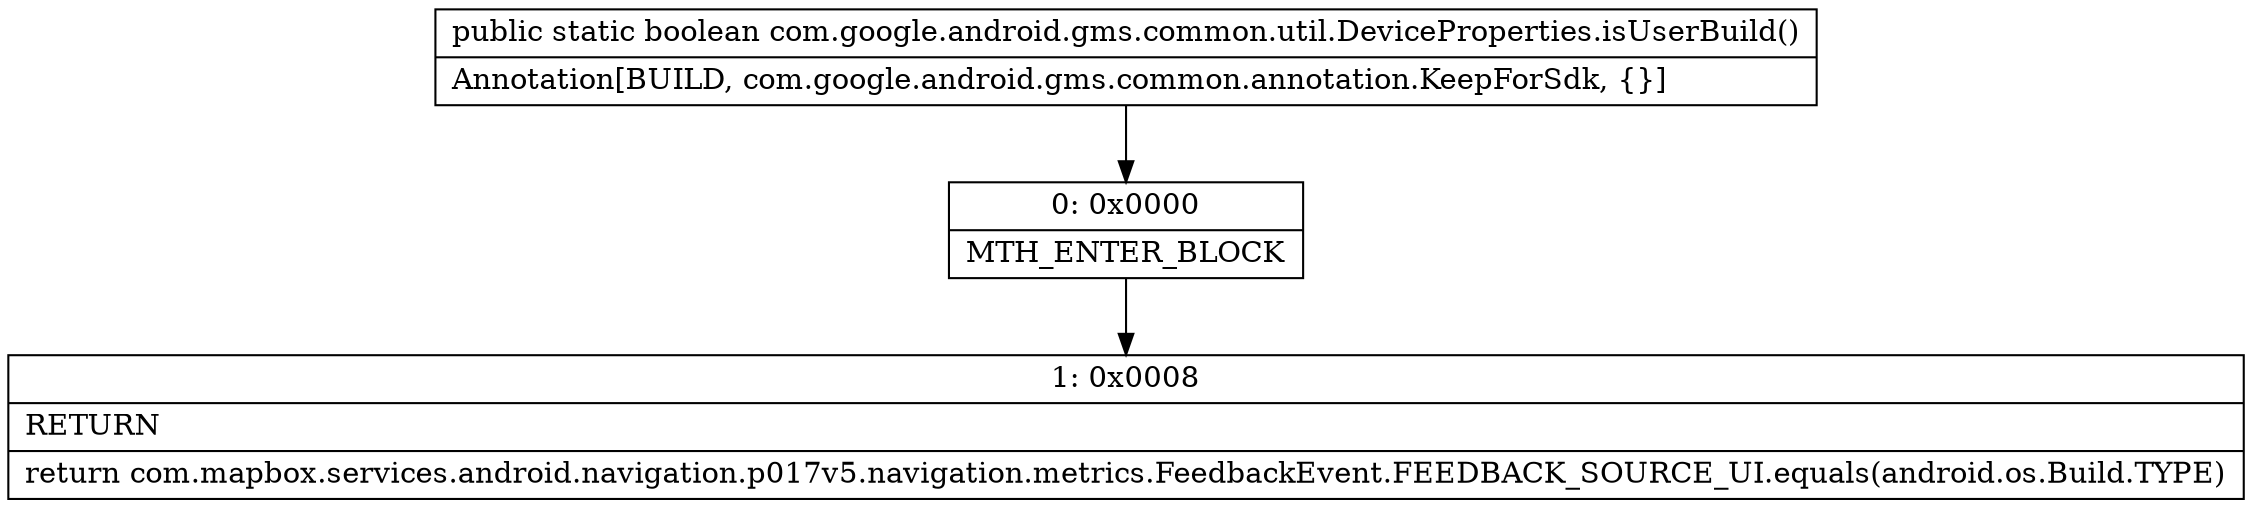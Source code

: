 digraph "CFG forcom.google.android.gms.common.util.DeviceProperties.isUserBuild()Z" {
Node_0 [shape=record,label="{0\:\ 0x0000|MTH_ENTER_BLOCK\l}"];
Node_1 [shape=record,label="{1\:\ 0x0008|RETURN\l|return com.mapbox.services.android.navigation.p017v5.navigation.metrics.FeedbackEvent.FEEDBACK_SOURCE_UI.equals(android.os.Build.TYPE)\l}"];
MethodNode[shape=record,label="{public static boolean com.google.android.gms.common.util.DeviceProperties.isUserBuild()  | Annotation[BUILD, com.google.android.gms.common.annotation.KeepForSdk, \{\}]\l}"];
MethodNode -> Node_0;
Node_0 -> Node_1;
}

